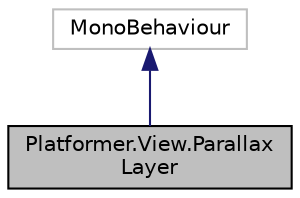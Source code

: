 digraph "Platformer.View.ParallaxLayer"
{
 // LATEX_PDF_SIZE
  edge [fontname="Helvetica",fontsize="10",labelfontname="Helvetica",labelfontsize="10"];
  node [fontname="Helvetica",fontsize="10",shape=record];
  Node1 [label="Platformer.View.Parallax\lLayer",height=0.2,width=0.4,color="black", fillcolor="grey75", style="filled", fontcolor="black",tooltip="Used to move a transform relative to the main camera position with a scale factor applied...."];
  Node2 -> Node1 [dir="back",color="midnightblue",fontsize="10",style="solid",fontname="Helvetica"];
  Node2 [label="MonoBehaviour",height=0.2,width=0.4,color="grey75", fillcolor="white", style="filled",tooltip=" "];
}
